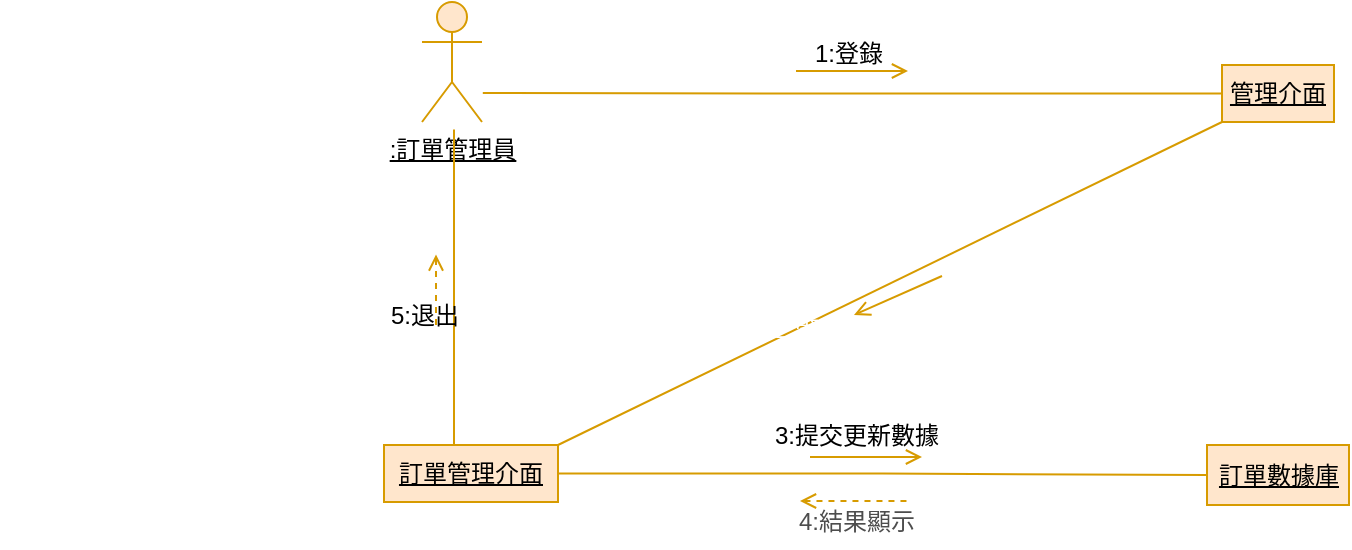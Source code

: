 <mxfile version="22.1.13" type="github">
  <diagram name="第 1 页" id="GCEE3g4SaXl2YrQMkeAl">
    <mxGraphModel dx="1422" dy="325" grid="0" gridSize="10" guides="1" tooltips="1" connect="1" arrows="1" fold="1" page="1" pageScale="1" pageWidth="827" pageHeight="1169" background="#ffffff" math="0" shadow="0">
      <root>
        <mxCell id="0" />
        <mxCell id="1" parent="0" />
        <mxCell id="RkFhWPHRfU5iy1-Skx0I-1" value="&lt;u&gt;:訂單管理員&lt;/u&gt;" style="shape=umlActor;verticalLabelPosition=bottom;verticalAlign=top;html=1;outlineConnect=0;fillColor=#ffe6cc;strokeColor=#d79b00;labelBackgroundColor=none;" parent="1" vertex="1">
          <mxGeometry x="53" y="40" width="30" height="60" as="geometry" />
        </mxCell>
        <mxCell id="RkFhWPHRfU5iy1-Skx0I-2" style="edgeStyle=orthogonalEdgeStyle;rounded=0;orthogonalLoop=1;jettySize=auto;html=1;exitX=0.5;exitY=1;exitDx=0;exitDy=0;entryX=0.5;entryY=0;entryDx=0;entryDy=0;strokeColor=#d79b00;endArrow=none;endFill=0;fillColor=#ffe6cc;" parent="1" edge="1">
          <mxGeometry relative="1" as="geometry">
            <mxPoint x="69" y="103.75" as="sourcePoint" />
            <mxPoint x="69" y="265.25" as="targetPoint" />
          </mxGeometry>
        </mxCell>
        <mxCell id="RkFhWPHRfU5iy1-Skx0I-3" style="edgeStyle=orthogonalEdgeStyle;rounded=0;orthogonalLoop=1;jettySize=auto;html=1;exitX=0;exitY=0.5;exitDx=0;exitDy=0;strokeColor=#d79b00;endArrow=none;endFill=0;fillColor=#ffe6cc;" parent="1" source="RkFhWPHRfU5iy1-Skx0I-5" edge="1">
          <mxGeometry relative="1" as="geometry">
            <mxPoint x="83.4" y="85.5" as="targetPoint" />
          </mxGeometry>
        </mxCell>
        <mxCell id="RkFhWPHRfU5iy1-Skx0I-4" style="rounded=0;orthogonalLoop=1;jettySize=auto;html=1;exitX=0;exitY=1;exitDx=0;exitDy=0;strokeColor=#d79b00;endArrow=none;endFill=0;entryX=1;entryY=0;entryDx=0;entryDy=0;fillColor=#ffe6cc;" parent="1" source="RkFhWPHRfU5iy1-Skx0I-5" target="RkFhWPHRfU5iy1-Skx0I-7" edge="1">
          <mxGeometry relative="1" as="geometry">
            <mxPoint x="97" y="263.5" as="targetPoint" />
          </mxGeometry>
        </mxCell>
        <mxCell id="RkFhWPHRfU5iy1-Skx0I-5" value="&lt;u&gt;管理介面&lt;/u&gt;" style="rounded=0;whiteSpace=wrap;html=1;strokeColor=#d79b00;fillColor=#ffe6cc;" parent="1" vertex="1">
          <mxGeometry x="453" y="71.5" width="56" height="28.5" as="geometry" />
        </mxCell>
        <mxCell id="RkFhWPHRfU5iy1-Skx0I-6" style="edgeStyle=orthogonalEdgeStyle;rounded=0;orthogonalLoop=1;jettySize=auto;html=1;exitX=1;exitY=0.5;exitDx=0;exitDy=0;entryX=0;entryY=0.5;entryDx=0;entryDy=0;strokeColor=#d79b00;endArrow=none;endFill=0;fillColor=#ffe6cc;" parent="1" source="RkFhWPHRfU5iy1-Skx0I-7" target="RkFhWPHRfU5iy1-Skx0I-8" edge="1">
          <mxGeometry relative="1" as="geometry" />
        </mxCell>
        <mxCell id="RkFhWPHRfU5iy1-Skx0I-7" value="&lt;u&gt;訂單管理介面&lt;/u&gt;" style="rounded=0;whiteSpace=wrap;html=1;strokeColor=#d79b00;fillColor=#ffe6cc;" parent="1" vertex="1">
          <mxGeometry x="34" y="261.5" width="87" height="28.5" as="geometry" />
        </mxCell>
        <mxCell id="RkFhWPHRfU5iy1-Skx0I-8" value="&lt;u&gt;訂單數據庫&lt;/u&gt;" style="rounded=0;whiteSpace=wrap;html=1;strokeColor=#d79b00;fillColor=#ffe6cc;" parent="1" vertex="1">
          <mxGeometry x="445.5" y="261.5" width="71" height="30" as="geometry" />
        </mxCell>
        <mxCell id="RkFhWPHRfU5iy1-Skx0I-11" value="" style="endArrow=open;endFill=0;html=1;edgeStyle=orthogonalEdgeStyle;align=left;verticalAlign=top;rounded=0;strokeColor=#d79b00;fillColor=#ffe6cc;" parent="1" edge="1">
          <mxGeometry x="-1" relative="1" as="geometry">
            <mxPoint x="240" y="74.5" as="sourcePoint" />
            <mxPoint x="296" y="74.5" as="targetPoint" />
          </mxGeometry>
        </mxCell>
        <mxCell id="RkFhWPHRfU5iy1-Skx0I-12" value="" style="edgeLabel;resizable=0;html=1;align=left;verticalAlign=bottom;strokeColor=#FFFFFF;fontColor=#FFFFFF;fillColor=#182E3E;" parent="RkFhWPHRfU5iy1-Skx0I-11" connectable="0" vertex="1">
          <mxGeometry x="-1" relative="1" as="geometry" />
        </mxCell>
        <mxCell id="RkFhWPHRfU5iy1-Skx0I-13" value="1:登錄" style="text;html=1;align=center;verticalAlign=middle;resizable=0;points=[];autosize=1;strokeColor=none;fillColor=none;" parent="1" vertex="1">
          <mxGeometry x="240" y="52.5" width="52" height="26" as="geometry" />
        </mxCell>
        <mxCell id="RkFhWPHRfU5iy1-Skx0I-14" value="5:退出" style="text;html=1;align=center;verticalAlign=middle;resizable=0;points=[];autosize=1;strokeColor=none;fillColor=none;" parent="1" vertex="1">
          <mxGeometry x="28" y="184" width="52" height="26" as="geometry" />
        </mxCell>
        <mxCell id="RkFhWPHRfU5iy1-Skx0I-15" value="" style="endArrow=open;endFill=0;html=1;edgeStyle=orthogonalEdgeStyle;align=left;verticalAlign=top;rounded=0;strokeColor=#d79b00;startArrow=none;startFill=0;fillColor=#ffe6cc;" parent="1" edge="1">
          <mxGeometry x="-1" relative="1" as="geometry">
            <mxPoint x="247" y="267.5" as="sourcePoint" />
            <mxPoint x="303" y="267.5" as="targetPoint" />
          </mxGeometry>
        </mxCell>
        <mxCell id="RkFhWPHRfU5iy1-Skx0I-16" value="" style="edgeLabel;resizable=0;html=1;align=left;verticalAlign=bottom;strokeColor=#FFFFFF;fontColor=#FFFFFF;fillColor=#182E3E;" parent="RkFhWPHRfU5iy1-Skx0I-15" connectable="0" vertex="1">
          <mxGeometry x="-1" relative="1" as="geometry" />
        </mxCell>
        <mxCell id="RkFhWPHRfU5iy1-Skx0I-17" value="3:提交更新數據" style="text;html=1;align=center;verticalAlign=middle;resizable=0;points=[];autosize=1;strokeColor=none;fillColor=none;" parent="1" vertex="1">
          <mxGeometry x="220" y="244" width="100" height="26" as="geometry" />
        </mxCell>
        <mxCell id="RkFhWPHRfU5iy1-Skx0I-18" value="" style="endArrow=none;endFill=0;html=1;edgeStyle=orthogonalEdgeStyle;align=left;verticalAlign=top;rounded=0;strokeColor=#d79b00;startArrow=open;startFill=0;dashed=1;fillColor=#ffe6cc;" parent="1" edge="1">
          <mxGeometry x="-1" relative="1" as="geometry">
            <mxPoint x="60" y="166.25" as="sourcePoint" />
            <mxPoint x="60" y="203.25" as="targetPoint" />
          </mxGeometry>
        </mxCell>
        <mxCell id="RkFhWPHRfU5iy1-Skx0I-19" value="" style="edgeLabel;resizable=0;html=1;align=left;verticalAlign=bottom;strokeColor=#FFFFFF;fontColor=#FFFFFF;fillColor=#182E3E;" parent="RkFhWPHRfU5iy1-Skx0I-18" connectable="0" vertex="1">
          <mxGeometry x="-1" relative="1" as="geometry">
            <mxPoint x="-217" y="88" as="offset" />
          </mxGeometry>
        </mxCell>
        <mxCell id="RkFhWPHRfU5iy1-Skx0I-21" value="" style="endArrow=none;endFill=0;html=1;align=left;verticalAlign=top;rounded=0;strokeColor=#d79b00;startArrow=open;startFill=0;fillColor=#ffe6cc;" parent="1" edge="1">
          <mxGeometry x="-1" relative="1" as="geometry">
            <mxPoint x="269" y="196.5" as="sourcePoint" />
            <mxPoint x="313" y="177" as="targetPoint" />
          </mxGeometry>
        </mxCell>
        <mxCell id="RkFhWPHRfU5iy1-Skx0I-22" value="" style="edgeLabel;resizable=0;html=1;align=left;verticalAlign=bottom;strokeColor=#FFFFFF;fontColor=#FFFFFF;fillColor=#182E3E;" parent="RkFhWPHRfU5iy1-Skx0I-21" connectable="0" vertex="1">
          <mxGeometry x="-1" relative="1" as="geometry" />
        </mxCell>
        <mxCell id="RkFhWPHRfU5iy1-Skx0I-23" value="2:管理訂單信息" style="text;html=1;align=center;verticalAlign=middle;resizable=0;points=[];autosize=1;strokeColor=none;fillColor=none;fontColor=#FFFFFF;" parent="1" vertex="1">
          <mxGeometry x="220" y="191" width="100" height="26" as="geometry" />
        </mxCell>
        <mxCell id="RkFhWPHRfU5iy1-Skx0I-26" value="" style="endArrow=none;endFill=0;html=1;edgeStyle=orthogonalEdgeStyle;align=left;verticalAlign=top;rounded=0;strokeColor=#d79b00;startArrow=open;startFill=0;dashed=1;fillColor=#ffe6cc;" parent="1" edge="1">
          <mxGeometry x="-1" relative="1" as="geometry">
            <mxPoint x="242" y="289.5" as="sourcePoint" />
            <mxPoint x="298" y="289.5" as="targetPoint" />
          </mxGeometry>
        </mxCell>
        <mxCell id="RkFhWPHRfU5iy1-Skx0I-27" value="" style="edgeLabel;resizable=0;html=1;align=left;verticalAlign=bottom;strokeColor=#FFFFFF;fontColor=#FFFFFF;fillColor=#182E3E;" parent="RkFhWPHRfU5iy1-Skx0I-26" connectable="0" vertex="1">
          <mxGeometry x="-1" relative="1" as="geometry" />
        </mxCell>
        <mxCell id="RkFhWPHRfU5iy1-Skx0I-28" value="&lt;font color=&quot;#4d4d4d&quot;&gt;4:結果顯示&lt;/font&gt;" style="text;html=1;align=center;verticalAlign=middle;resizable=0;points=[];autosize=1;strokeColor=none;fillColor=none;fontColor=#FFFFFF;" parent="1" vertex="1">
          <mxGeometry x="232" y="287" width="76" height="26" as="geometry" />
        </mxCell>
      </root>
    </mxGraphModel>
  </diagram>
</mxfile>
